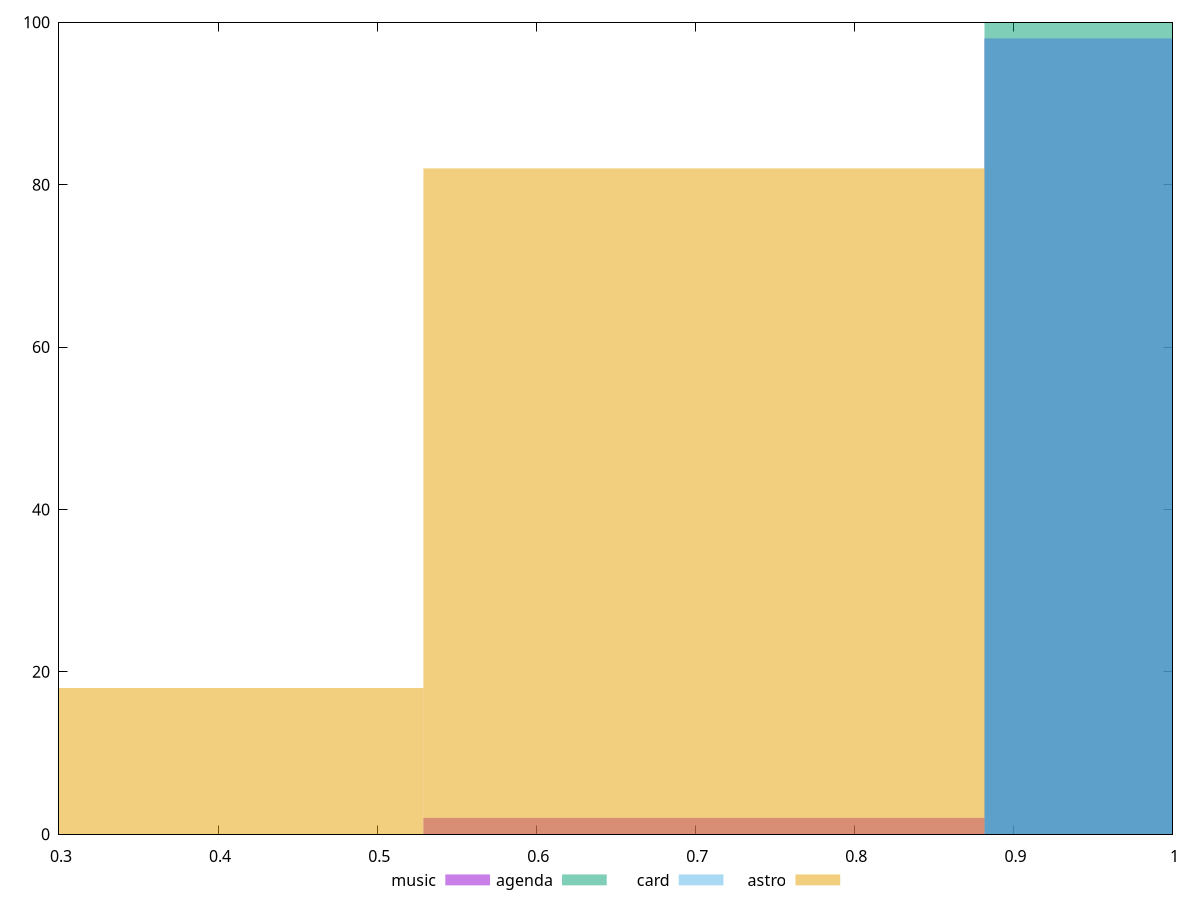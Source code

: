 reset

$music <<EOF
1.0581780396125793 98
0.7054520264083862 2
EOF

$agenda <<EOF
1.0581780396125793 100
EOF

$card <<EOF
1.0581780396125793 98
EOF

$astro <<EOF
0.7054520264083862 82
0.3527260132041931 18
EOF

set key outside below
set boxwidth 0.3527260132041931
set xrange [0.3:1]
set yrange [0:100]
set trange [0:100]
set style fill transparent solid 0.5 noborder
set terminal svg size 640, 520 enhanced background rgb 'white'
set output "report/report_00029_2021-02-24T13-36-40.390Z/unused-css-rules/comparison/histogram/all_score.svg"

plot $music title "music" with boxes, \
     $agenda title "agenda" with boxes, \
     $card title "card" with boxes, \
     $astro title "astro" with boxes

reset
